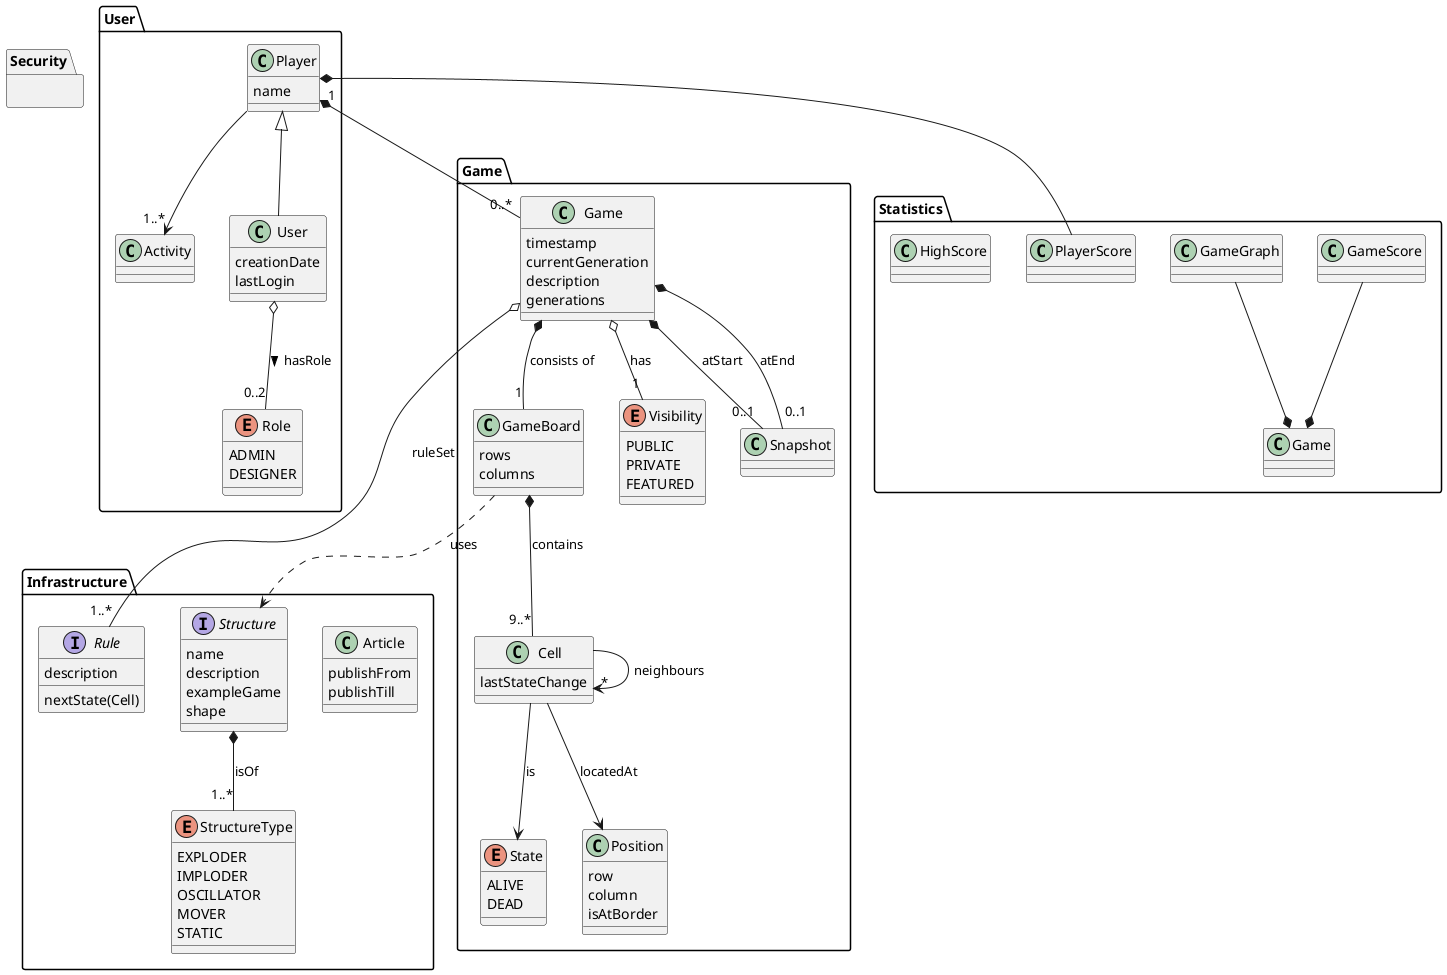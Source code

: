 @startuml

package User{


    class Player {
        name
    }

    class Activity {}
    class User extends Player {
        creationDate
        lastLogin
    }
    enum Role {
        ADMIN
        DESIGNER
    }
    User o-- "0..2" Role : hasRole >
            Player --> "1..*" Activity



}

package Security {}

package Infrastructure {
    class Article {
        publishFrom
        publishTill
    }
    interface Rule {
        description
        nextState(Cell)
    }
    interface Structure{
        name
        description
        exampleGame
        shape
    }
    enum StructureType {
        EXPLODER
        IMPLODER
        OSCILLATOR
        MOVER
        STATIC
    }

    Structure *-- "1..*" StructureType : isOf
}


package Game {
    class Game {
        timestamp
        currentGeneration
        description
        generations
    }
    class GameBoard {
        rows
        columns
    }
    class Cell {
        lastStateChange
    }
    enum State {
      ALIVE
      DEAD
    }
    class Position {
        row
        column
        isAtBorder
    }
    enum Visibility {
      PUBLIC
      PRIVATE
      FEATURED
    }
    class Snapshot {
    }

    GameBoard ..> Structure : uses
    GameBoard *-- "9..*" Cell  : contains
    Game *-- "1" GameBoard : consists of
    Game o-- "1..*" Rule : ruleSet
    Game o-- "1" Visibility : has
    Cell --> Position : locatedAt
    Cell --> State : is
    Cell --> "*" Cell : neighbours

    Game *-- "0..1"Snapshot : atStart
    Game *-- "0..1"Snapshot : atEnd
    Player "1" *-- "0..*" Game
}

package Statistics {
    GameScore --* Game
    GameGraph --* Game
    Player *-- PlayerScore
    class HighScore
    class GameGraph

}

@enduml
